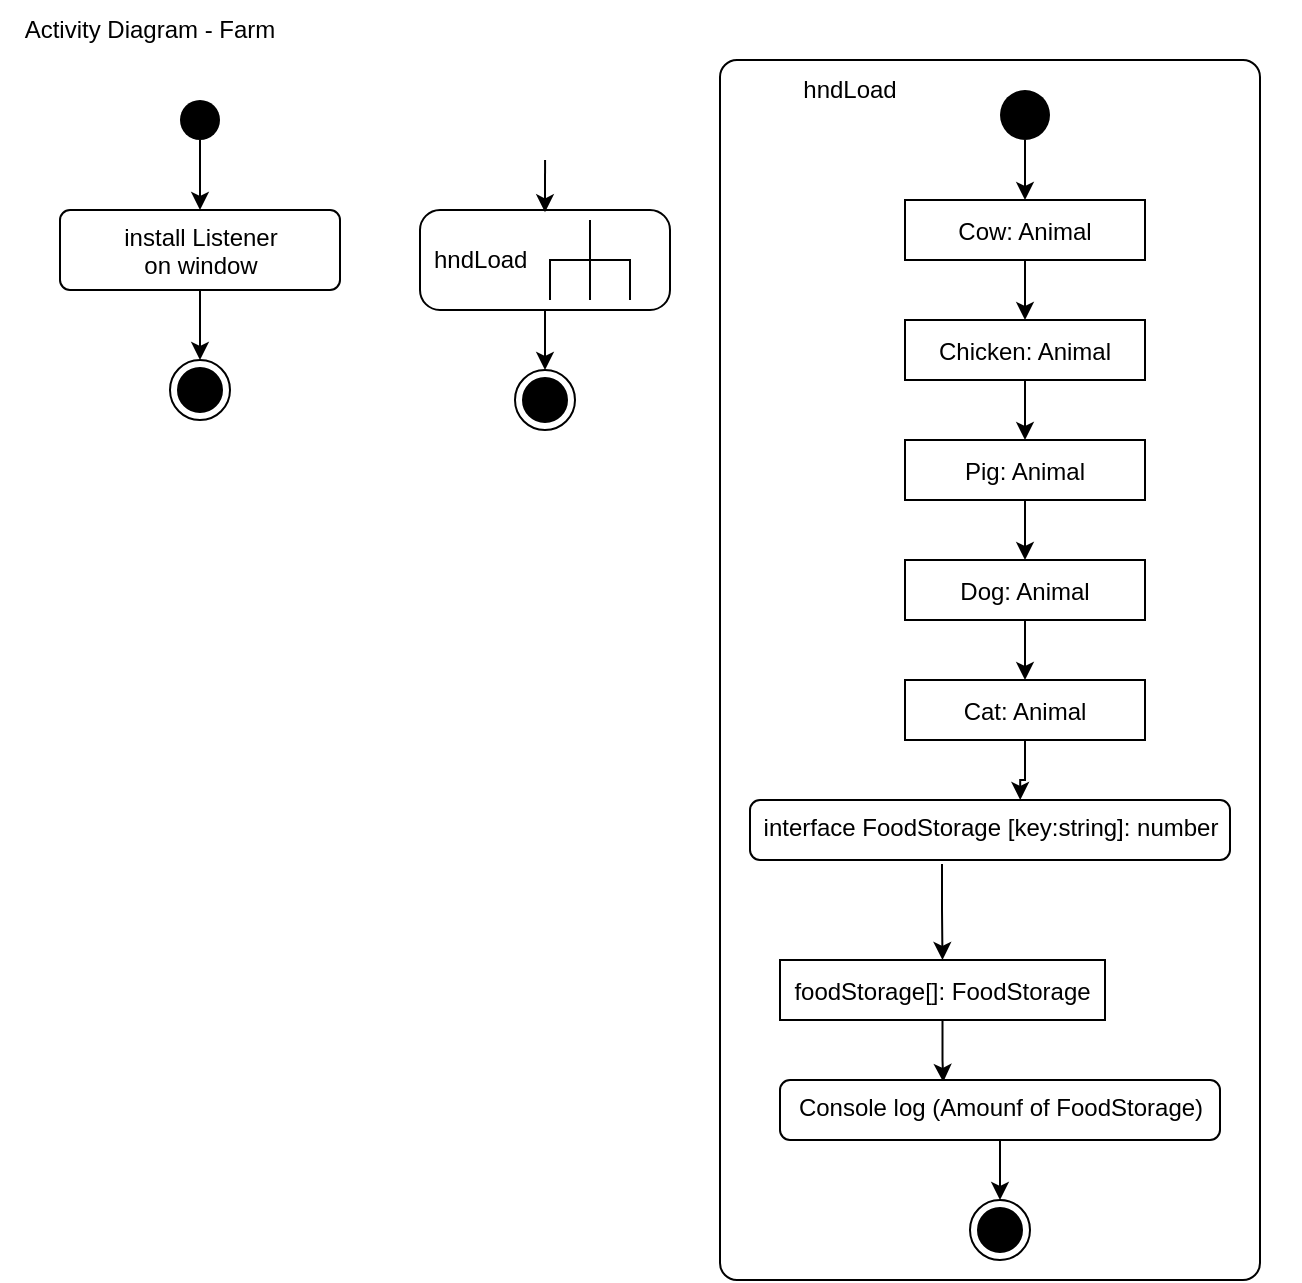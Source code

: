 <mxfile version="13.9.9" type="device"><diagram id="qDhmXdY2lk72WgDsPgx5" name="Page-1"><mxGraphModel dx="677" dy="410" grid="1" gridSize="10" guides="1" tooltips="1" connect="1" arrows="1" fold="1" page="1" pageScale="1" pageWidth="827" pageHeight="1169" math="0" shadow="0"><root><mxCell id="0"/><mxCell id="1" parent="0"/><mxCell id="goNxyhpLE0_foz2eCEGq-1" value="&lt;div&gt;Activity Diagram - Farm&lt;/div&gt;" style="text;html=1;strokeColor=none;fillColor=none;align=center;verticalAlign=middle;whiteSpace=wrap;rounded=0;fontSize=12;" parent="1" vertex="1"><mxGeometry x="10" y="10" width="150" height="30" as="geometry"/></mxCell><mxCell id="goNxyhpLE0_foz2eCEGq-38" style="edgeStyle=orthogonalEdgeStyle;rounded=0;orthogonalLoop=1;jettySize=auto;html=1;entryX=0.5;entryY=0;entryDx=0;entryDy=0;fontSize=12;" parent="1" source="goNxyhpLE0_foz2eCEGq-29" target="goNxyhpLE0_foz2eCEGq-37" edge="1"><mxGeometry relative="1" as="geometry"/></mxCell><mxCell id="goNxyhpLE0_foz2eCEGq-29" value="hndLoad" style="shape=mxgraph.uml25.behaviorAction;html=1;rounded=1;absoluteArcSize=1;arcSize=10;align=left;spacingLeft=5;fontSize=12;" parent="1" vertex="1"><mxGeometry x="220" y="115" width="125" height="50" as="geometry"/></mxCell><mxCell id="goNxyhpLE0_foz2eCEGq-37" value="" style="ellipse;html=1;shape=endState;fillColor=#000000;strokeColor=#000000;fontSize=12;" parent="1" vertex="1"><mxGeometry x="267.5" y="195" width="30" height="30" as="geometry"/></mxCell><mxCell id="goNxyhpLE0_foz2eCEGq-84" style="edgeStyle=orthogonalEdgeStyle;rounded=0;orthogonalLoop=1;jettySize=auto;html=1;entryX=0.5;entryY=0;entryDx=0;entryDy=0;fontSize=12;" parent="1" source="goNxyhpLE0_foz2eCEGq-78" target="goNxyhpLE0_foz2eCEGq-83" edge="1"><mxGeometry relative="1" as="geometry"/></mxCell><mxCell id="goNxyhpLE0_foz2eCEGq-78" value="&lt;div&gt;install Listener&lt;/div&gt;&lt;div&gt;on window&lt;/div&gt;" style="html=1;align=center;verticalAlign=top;rounded=1;absoluteArcSize=1;arcSize=10;dashed=0;fontSize=12;" parent="1" vertex="1"><mxGeometry x="40" y="115" width="140" height="40" as="geometry"/></mxCell><mxCell id="goNxyhpLE0_foz2eCEGq-80" style="edgeStyle=orthogonalEdgeStyle;rounded=0;orthogonalLoop=1;jettySize=auto;html=1;entryX=0.5;entryY=0.023;entryDx=0;entryDy=0;entryPerimeter=0;fontSize=12;" parent="1" target="goNxyhpLE0_foz2eCEGq-29" edge="1"><mxGeometry relative="1" as="geometry"><mxPoint x="282.524" y="90" as="sourcePoint"/></mxGeometry></mxCell><mxCell id="goNxyhpLE0_foz2eCEGq-82" style="edgeStyle=orthogonalEdgeStyle;rounded=0;orthogonalLoop=1;jettySize=auto;html=1;entryX=0.5;entryY=0;entryDx=0;entryDy=0;fontSize=12;" parent="1" source="goNxyhpLE0_foz2eCEGq-81" target="goNxyhpLE0_foz2eCEGq-78" edge="1"><mxGeometry relative="1" as="geometry"/></mxCell><mxCell id="goNxyhpLE0_foz2eCEGq-81" value="" style="ellipse;fillColor=#000000;strokeColor=none;fontSize=12;" parent="1" vertex="1"><mxGeometry x="100" y="60" width="20" height="20" as="geometry"/></mxCell><mxCell id="goNxyhpLE0_foz2eCEGq-83" value="" style="ellipse;html=1;shape=endState;fillColor=#000000;strokeColor=#000000;fontSize=12;" parent="1" vertex="1"><mxGeometry x="95" y="190" width="30" height="30" as="geometry"/></mxCell><mxCell id="xLqiwR5nrGgUgI1JCrjx-7" value="" style="group" parent="1" vertex="1" connectable="0"><mxGeometry x="370" y="40" width="290" height="610" as="geometry"/></mxCell><mxCell id="goNxyhpLE0_foz2eCEGq-42" value="&lt;div align=&quot;left&quot;&gt;&lt;br&gt;&lt;/div&gt;" style="html=1;align=left;verticalAlign=middle;rounded=1;absoluteArcSize=1;arcSize=17;dashed=0;fontSize=12;" parent="xLqiwR5nrGgUgI1JCrjx-7" vertex="1"><mxGeometry width="270" height="610" as="geometry"/></mxCell><mxCell id="goNxyhpLE0_foz2eCEGq-43" value="hndLoad" style="text;html=1;strokeColor=none;fillColor=none;align=center;verticalAlign=middle;whiteSpace=wrap;rounded=0;fontSize=12;" parent="xLqiwR5nrGgUgI1JCrjx-7" vertex="1"><mxGeometry x="30" width="70" height="30" as="geometry"/></mxCell><mxCell id="goNxyhpLE0_foz2eCEGq-106" style="edgeStyle=orthogonalEdgeStyle;rounded=0;orthogonalLoop=1;jettySize=auto;html=1;fontSize=12;entryX=0.563;entryY=0;entryDx=0;entryDy=0;entryPerimeter=0;" parent="xLqiwR5nrGgUgI1JCrjx-7" source="goNxyhpLE0_foz2eCEGq-105" target="xLqiwR5nrGgUgI1JCrjx-10" edge="1"><mxGeometry relative="1" as="geometry"><Array as="points"/></mxGeometry></mxCell><mxCell id="xLqiwR5nrGgUgI1JCrjx-9" style="edgeStyle=orthogonalEdgeStyle;rounded=0;orthogonalLoop=1;jettySize=auto;html=1;entryX=0.371;entryY=0.033;entryDx=0;entryDy=0;entryPerimeter=0;" parent="xLqiwR5nrGgUgI1JCrjx-7" source="goNxyhpLE0_foz2eCEGq-90" target="xLqiwR5nrGgUgI1JCrjx-5" edge="1"><mxGeometry relative="1" as="geometry"/></mxCell><mxCell id="xLqiwR5nrGgUgI1JCrjx-11" style="edgeStyle=orthogonalEdgeStyle;rounded=0;orthogonalLoop=1;jettySize=auto;html=1;entryX=0.5;entryY=0;entryDx=0;entryDy=0;exitX=0.4;exitY=1.067;exitDx=0;exitDy=0;exitPerimeter=0;" parent="xLqiwR5nrGgUgI1JCrjx-7" source="xLqiwR5nrGgUgI1JCrjx-10" target="goNxyhpLE0_foz2eCEGq-90" edge="1"><mxGeometry relative="1" as="geometry"/></mxCell><mxCell id="IUa6aGQYfyRDkHx2JFxD-2" style="edgeStyle=orthogonalEdgeStyle;rounded=0;orthogonalLoop=1;jettySize=auto;html=1;entryX=0.5;entryY=0;entryDx=0;entryDy=0;" edge="1" parent="xLqiwR5nrGgUgI1JCrjx-7" source="IUa6aGQYfyRDkHx2JFxD-1" target="goNxyhpLE0_foz2eCEGq-87"><mxGeometry relative="1" as="geometry"/></mxCell><mxCell id="IUa6aGQYfyRDkHx2JFxD-1" value="" style="ellipse;fillColor=#000000;strokeColor=none;" vertex="1" parent="xLqiwR5nrGgUgI1JCrjx-7"><mxGeometry x="140" y="15" width="25" height="25" as="geometry"/></mxCell><mxCell id="xLqiwR5nrGgUgI1JCrjx-8" value="" style="group" parent="xLqiwR5nrGgUgI1JCrjx-7" vertex="1" connectable="0"><mxGeometry x="70" y="70" width="220" height="390" as="geometry"/></mxCell><mxCell id="goNxyhpLE0_foz2eCEGq-87" value="Cow: Animal" style="fontStyle=0;fontSize=12;" parent="xLqiwR5nrGgUgI1JCrjx-8" vertex="1"><mxGeometry x="22.5" width="120" height="30" as="geometry"/></mxCell><mxCell id="goNxyhpLE0_foz2eCEGq-88" value="Chicken: Animal" style="fontStyle=0;fontSize=12;" parent="xLqiwR5nrGgUgI1JCrjx-8" vertex="1"><mxGeometry x="22.5" y="60" width="120" height="30" as="geometry"/></mxCell><mxCell id="goNxyhpLE0_foz2eCEGq-89" value="Pig: Animal" style="fontStyle=0;fontSize=12;" parent="xLqiwR5nrGgUgI1JCrjx-8" vertex="1"><mxGeometry x="22.5" y="120" width="120" height="30" as="geometry"/></mxCell><mxCell id="goNxyhpLE0_foz2eCEGq-91" value="Dog: Animal" style="fontStyle=0;fontSize=12;" parent="xLqiwR5nrGgUgI1JCrjx-8" vertex="1"><mxGeometry x="22.5" y="180" width="120" height="30" as="geometry"/></mxCell><mxCell id="goNxyhpLE0_foz2eCEGq-105" value="Cat: Animal" style="fontStyle=0;fontSize=12;" parent="xLqiwR5nrGgUgI1JCrjx-8" vertex="1"><mxGeometry x="22.5" y="240" width="120" height="30" as="geometry"/></mxCell><mxCell id="goNxyhpLE0_foz2eCEGq-92" style="edgeStyle=orthogonalEdgeStyle;rounded=0;orthogonalLoop=1;jettySize=auto;html=1;entryX=0.5;entryY=0;entryDx=0;entryDy=0;fontSize=12;" parent="xLqiwR5nrGgUgI1JCrjx-8" source="goNxyhpLE0_foz2eCEGq-87" target="goNxyhpLE0_foz2eCEGq-88" edge="1"><mxGeometry relative="1" as="geometry"/></mxCell><mxCell id="goNxyhpLE0_foz2eCEGq-93" style="edgeStyle=orthogonalEdgeStyle;rounded=0;orthogonalLoop=1;jettySize=auto;html=1;entryX=0.5;entryY=0;entryDx=0;entryDy=0;fontSize=12;" parent="xLqiwR5nrGgUgI1JCrjx-8" source="goNxyhpLE0_foz2eCEGq-88" target="goNxyhpLE0_foz2eCEGq-89" edge="1"><mxGeometry relative="1" as="geometry"/></mxCell><mxCell id="goNxyhpLE0_foz2eCEGq-94" style="edgeStyle=orthogonalEdgeStyle;rounded=0;orthogonalLoop=1;jettySize=auto;html=1;entryX=0.5;entryY=0;entryDx=0;entryDy=0;fontSize=12;" parent="xLqiwR5nrGgUgI1JCrjx-8" source="goNxyhpLE0_foz2eCEGq-89" target="goNxyhpLE0_foz2eCEGq-91" edge="1"><mxGeometry relative="1" as="geometry"/></mxCell><mxCell id="goNxyhpLE0_foz2eCEGq-95" style="edgeStyle=orthogonalEdgeStyle;rounded=0;orthogonalLoop=1;jettySize=auto;html=1;entryX=0.5;entryY=0;entryDx=0;entryDy=0;fontSize=12;" parent="xLqiwR5nrGgUgI1JCrjx-8" source="goNxyhpLE0_foz2eCEGq-91" target="goNxyhpLE0_foz2eCEGq-105" edge="1"><mxGeometry relative="1" as="geometry"/></mxCell><mxCell id="xLqiwR5nrGgUgI1JCrjx-10" value="interface FoodStorage [key:string]: number " style="html=1;align=center;verticalAlign=top;rounded=1;absoluteArcSize=1;arcSize=10;dashed=0;fontSize=12;" parent="xLqiwR5nrGgUgI1JCrjx-7" vertex="1"><mxGeometry x="15" y="370" width="240" height="30" as="geometry"/></mxCell><mxCell id="goNxyhpLE0_foz2eCEGq-90" value="foodStorage[]: FoodStorage" style="fontStyle=0;fontSize=12;" parent="xLqiwR5nrGgUgI1JCrjx-7" vertex="1"><mxGeometry x="30" y="450" width="162.5" height="30" as="geometry"/></mxCell><mxCell id="IUa6aGQYfyRDkHx2JFxD-4" style="edgeStyle=orthogonalEdgeStyle;rounded=0;orthogonalLoop=1;jettySize=auto;html=1;entryX=0.5;entryY=0;entryDx=0;entryDy=0;" edge="1" parent="xLqiwR5nrGgUgI1JCrjx-7" source="xLqiwR5nrGgUgI1JCrjx-5" target="IUa6aGQYfyRDkHx2JFxD-3"><mxGeometry relative="1" as="geometry"/></mxCell><mxCell id="xLqiwR5nrGgUgI1JCrjx-5" value="Console log (Amounf of FoodStorage)" style="html=1;align=center;verticalAlign=top;rounded=1;absoluteArcSize=1;arcSize=10;dashed=0;fontSize=12;" parent="xLqiwR5nrGgUgI1JCrjx-7" vertex="1"><mxGeometry x="30" y="510" width="220" height="30" as="geometry"/></mxCell><mxCell id="IUa6aGQYfyRDkHx2JFxD-3" value="" style="ellipse;html=1;shape=endState;fillColor=#000000;strokeColor=#000000;" vertex="1" parent="xLqiwR5nrGgUgI1JCrjx-7"><mxGeometry x="125" y="570" width="30" height="30" as="geometry"/></mxCell></root></mxGraphModel></diagram></mxfile>